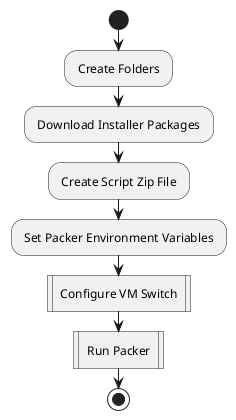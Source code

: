 @startuml

start
: Create Folders ;
: Download Installer Packages ;
: Create Script Zip File ;
: Set Packer Environment Variables ;
: Configure VM Switch |
: Run Packer |
stop

@enduml

